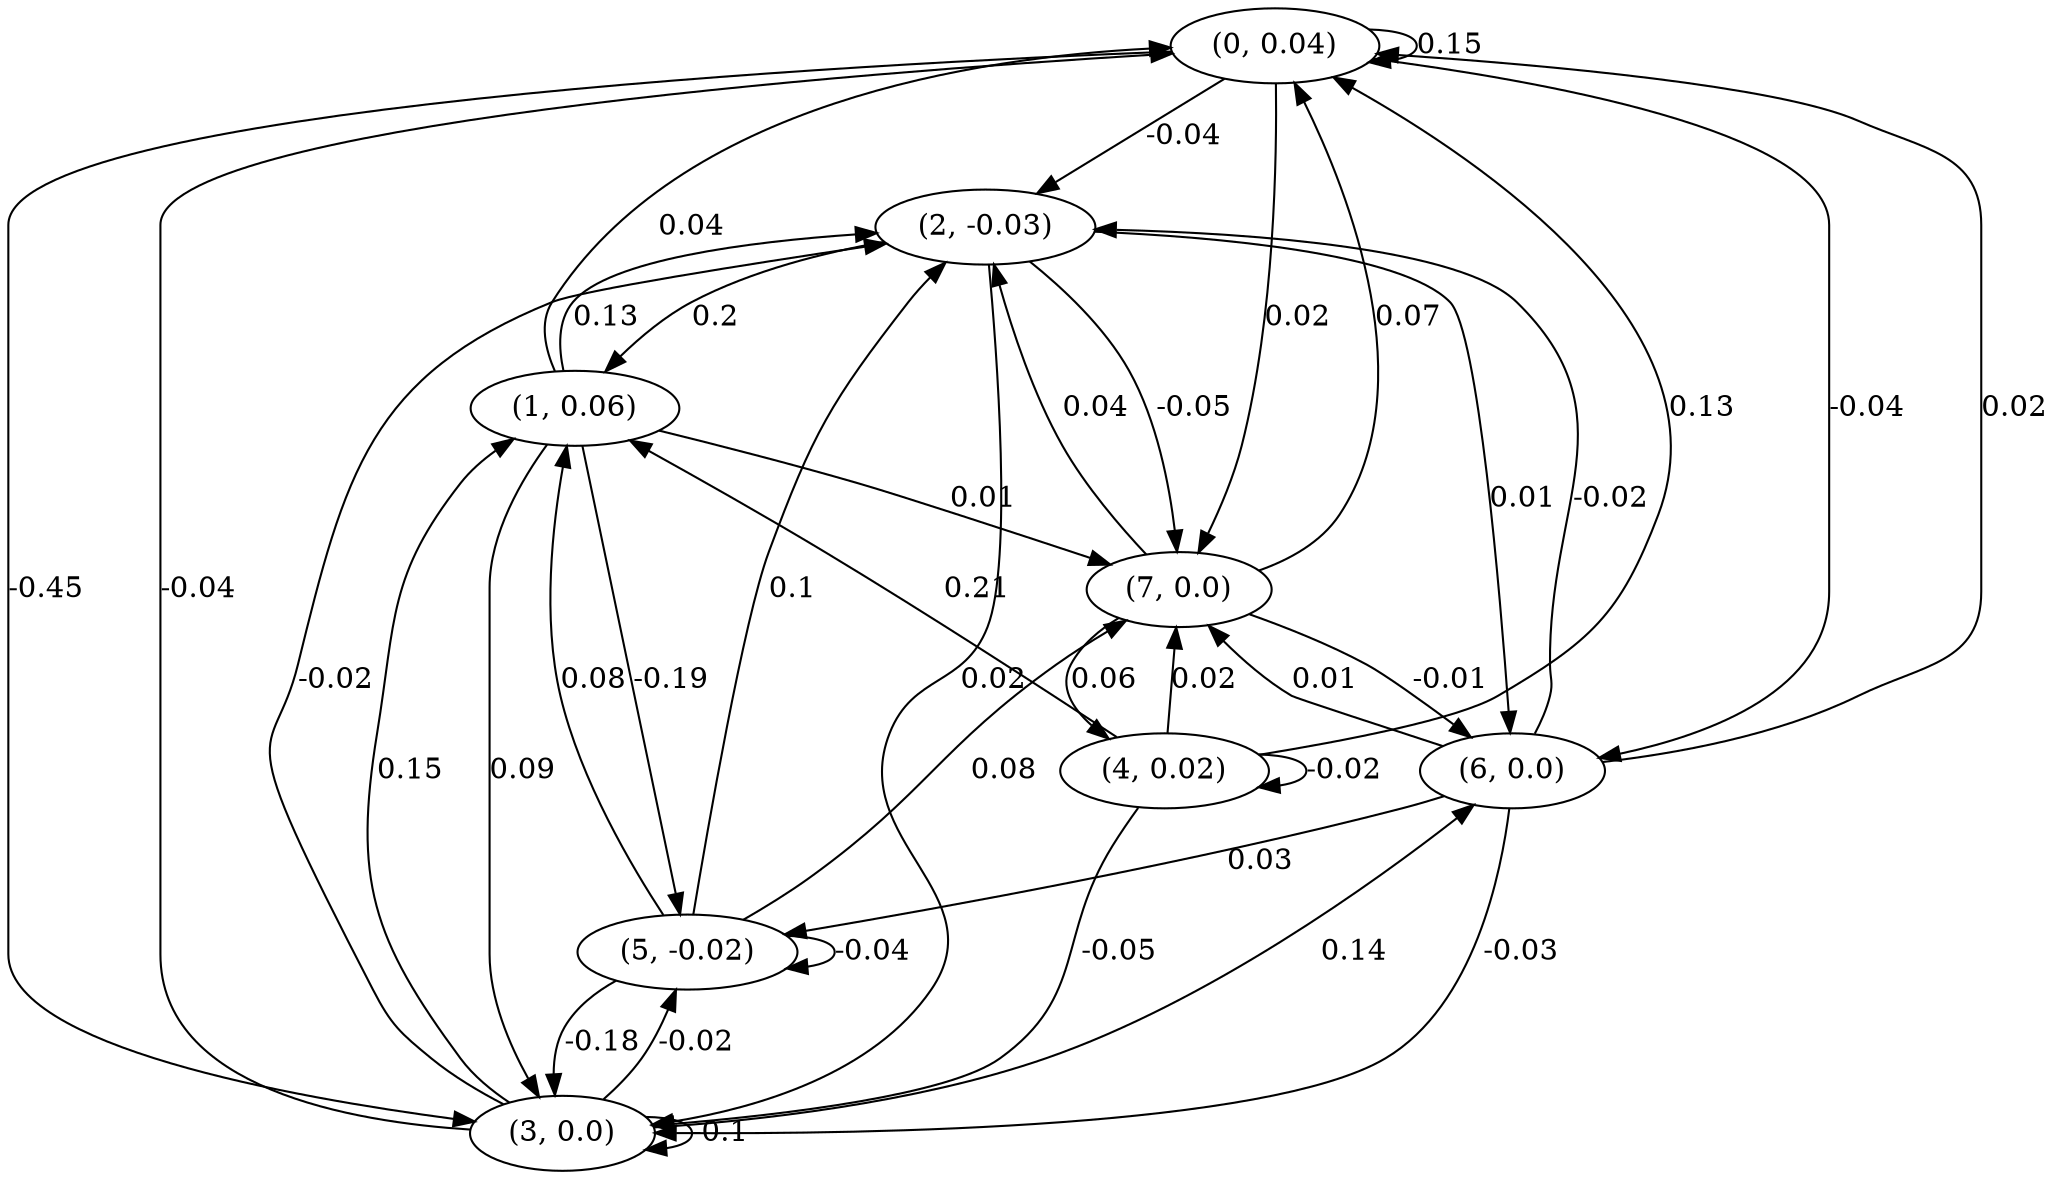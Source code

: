 digraph {
    0 [ label = "(0, 0.04)" ]
    1 [ label = "(1, 0.06)" ]
    2 [ label = "(2, -0.03)" ]
    3 [ label = "(3, 0.0)" ]
    4 [ label = "(4, 0.02)" ]
    5 [ label = "(5, -0.02)" ]
    6 [ label = "(6, 0.0)" ]
    7 [ label = "(7, 0.0)" ]
    0 -> 0 [ label = "0.15" ]
    3 -> 3 [ label = "-0.1" ]
    4 -> 4 [ label = "-0.02" ]
    5 -> 5 [ label = "-0.04" ]
    1 -> 0 [ label = "0.04" ]
    3 -> 0 [ label = "-0.04" ]
    4 -> 0 [ label = "0.13" ]
    6 -> 0 [ label = "0.02" ]
    7 -> 0 [ label = "0.07" ]
    2 -> 1 [ label = "0.2" ]
    3 -> 1 [ label = "0.15" ]
    4 -> 1 [ label = "0.21" ]
    5 -> 1 [ label = "0.08" ]
    0 -> 2 [ label = "-0.04" ]
    1 -> 2 [ label = "0.13" ]
    3 -> 2 [ label = "-0.02" ]
    5 -> 2 [ label = "0.1" ]
    6 -> 2 [ label = "-0.02" ]
    7 -> 2 [ label = "0.04" ]
    0 -> 3 [ label = "-0.45" ]
    1 -> 3 [ label = "0.09" ]
    2 -> 3 [ label = "0.02" ]
    4 -> 3 [ label = "-0.05" ]
    5 -> 3 [ label = "-0.18" ]
    6 -> 3 [ label = "-0.03" ]
    7 -> 4 [ label = "0.06" ]
    1 -> 5 [ label = "-0.19" ]
    3 -> 5 [ label = "-0.02" ]
    6 -> 5 [ label = "0.03" ]
    0 -> 6 [ label = "-0.04" ]
    2 -> 6 [ label = "0.01" ]
    3 -> 6 [ label = "0.14" ]
    7 -> 6 [ label = "-0.01" ]
    0 -> 7 [ label = "0.02" ]
    1 -> 7 [ label = "0.01" ]
    2 -> 7 [ label = "-0.05" ]
    4 -> 7 [ label = "0.02" ]
    5 -> 7 [ label = "0.08" ]
    6 -> 7 [ label = "0.01" ]
}

